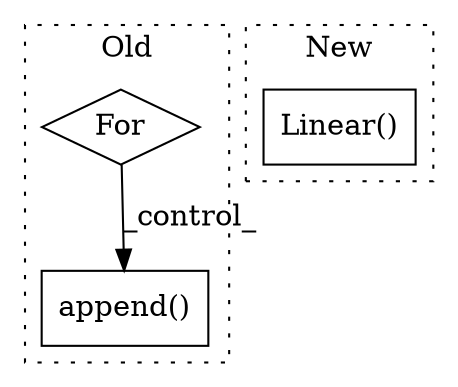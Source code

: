 digraph G {
subgraph cluster0 {
1 [label="append()" a="75" s="950,996" l="24,1" shape="box"];
3 [label="For" a="107" s="577,603" l="4,14" shape="diamond"];
label = "Old";
style="dotted";
}
subgraph cluster1 {
2 [label="Linear()" a="75" s="2132,2164" l="10,1" shape="box"];
label = "New";
style="dotted";
}
3 -> 1 [label="_control_"];
}